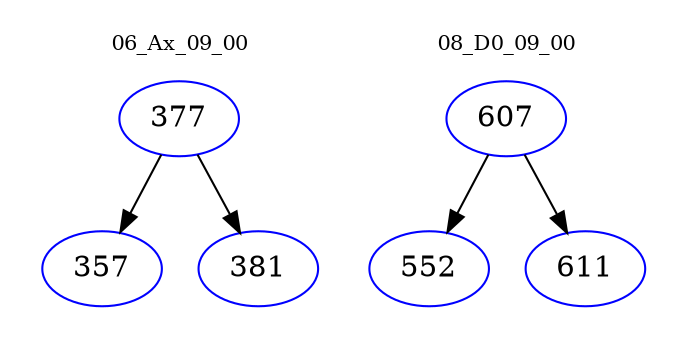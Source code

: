 digraph{
subgraph cluster_0 {
color = white
label = "06_Ax_09_00";
fontsize=10;
T0_377 [label="377", color="blue"]
T0_377 -> T0_357 [color="black"]
T0_357 [label="357", color="blue"]
T0_377 -> T0_381 [color="black"]
T0_381 [label="381", color="blue"]
}
subgraph cluster_1 {
color = white
label = "08_D0_09_00";
fontsize=10;
T1_607 [label="607", color="blue"]
T1_607 -> T1_552 [color="black"]
T1_552 [label="552", color="blue"]
T1_607 -> T1_611 [color="black"]
T1_611 [label="611", color="blue"]
}
}
